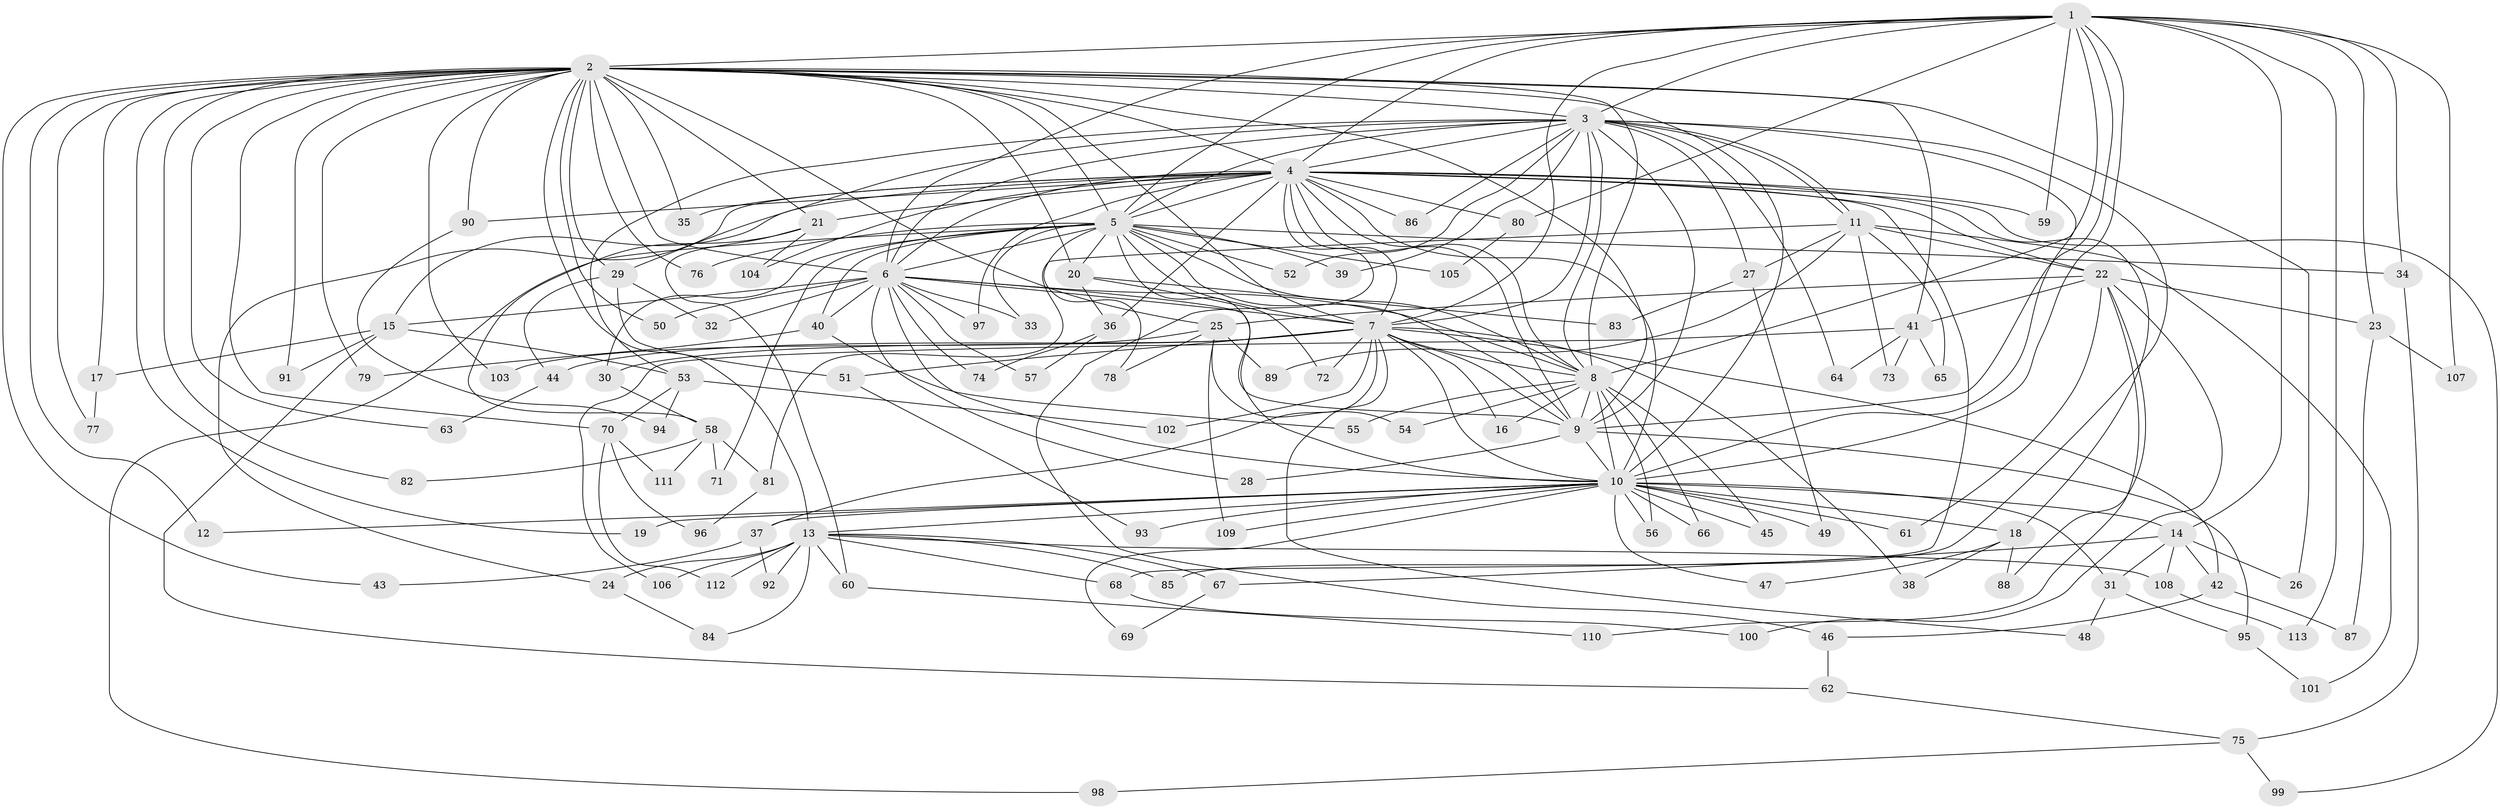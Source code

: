 // coarse degree distribution, {9: 0.014925373134328358, 47: 0.014925373134328358, 11: 0.029850746268656716, 26: 0.014925373134328358, 6: 0.04477611940298507, 2: 0.4925373134328358, 7: 0.014925373134328358, 5: 0.04477611940298507, 4: 0.1044776119402985, 8: 0.014925373134328358, 3: 0.13432835820895522, 1: 0.07462686567164178}
// Generated by graph-tools (version 1.1) at 2025/17/03/04/25 18:17:23]
// undirected, 113 vertices, 251 edges
graph export_dot {
graph [start="1"]
  node [color=gray90,style=filled];
  1;
  2;
  3;
  4;
  5;
  6;
  7;
  8;
  9;
  10;
  11;
  12;
  13;
  14;
  15;
  16;
  17;
  18;
  19;
  20;
  21;
  22;
  23;
  24;
  25;
  26;
  27;
  28;
  29;
  30;
  31;
  32;
  33;
  34;
  35;
  36;
  37;
  38;
  39;
  40;
  41;
  42;
  43;
  44;
  45;
  46;
  47;
  48;
  49;
  50;
  51;
  52;
  53;
  54;
  55;
  56;
  57;
  58;
  59;
  60;
  61;
  62;
  63;
  64;
  65;
  66;
  67;
  68;
  69;
  70;
  71;
  72;
  73;
  74;
  75;
  76;
  77;
  78;
  79;
  80;
  81;
  82;
  83;
  84;
  85;
  86;
  87;
  88;
  89;
  90;
  91;
  92;
  93;
  94;
  95;
  96;
  97;
  98;
  99;
  100;
  101;
  102;
  103;
  104;
  105;
  106;
  107;
  108;
  109;
  110;
  111;
  112;
  113;
  1 -- 2;
  1 -- 3;
  1 -- 4;
  1 -- 5;
  1 -- 6;
  1 -- 7;
  1 -- 8;
  1 -- 9;
  1 -- 10;
  1 -- 14;
  1 -- 23;
  1 -- 34;
  1 -- 59;
  1 -- 80;
  1 -- 107;
  1 -- 113;
  2 -- 3;
  2 -- 4;
  2 -- 5;
  2 -- 6;
  2 -- 7;
  2 -- 8;
  2 -- 9;
  2 -- 10;
  2 -- 12;
  2 -- 13;
  2 -- 17;
  2 -- 19;
  2 -- 20;
  2 -- 21;
  2 -- 25;
  2 -- 26;
  2 -- 29;
  2 -- 35;
  2 -- 41;
  2 -- 43;
  2 -- 50;
  2 -- 63;
  2 -- 70;
  2 -- 76;
  2 -- 77;
  2 -- 79;
  2 -- 82;
  2 -- 90;
  2 -- 91;
  2 -- 103;
  3 -- 4;
  3 -- 5;
  3 -- 6;
  3 -- 7;
  3 -- 8;
  3 -- 9;
  3 -- 10;
  3 -- 11;
  3 -- 11;
  3 -- 27;
  3 -- 29;
  3 -- 39;
  3 -- 52;
  3 -- 53;
  3 -- 64;
  3 -- 85;
  3 -- 86;
  4 -- 5;
  4 -- 6;
  4 -- 7;
  4 -- 8;
  4 -- 9;
  4 -- 10;
  4 -- 15;
  4 -- 18;
  4 -- 21;
  4 -- 22;
  4 -- 24;
  4 -- 35;
  4 -- 36;
  4 -- 46;
  4 -- 59;
  4 -- 68;
  4 -- 80;
  4 -- 86;
  4 -- 90;
  4 -- 97;
  4 -- 99;
  4 -- 104;
  5 -- 6;
  5 -- 7;
  5 -- 8;
  5 -- 9;
  5 -- 10;
  5 -- 20;
  5 -- 30;
  5 -- 33;
  5 -- 34;
  5 -- 39;
  5 -- 40;
  5 -- 52;
  5 -- 71;
  5 -- 76;
  5 -- 78;
  5 -- 98;
  5 -- 105;
  6 -- 7;
  6 -- 8;
  6 -- 9;
  6 -- 10;
  6 -- 15;
  6 -- 28;
  6 -- 32;
  6 -- 33;
  6 -- 40;
  6 -- 50;
  6 -- 57;
  6 -- 74;
  6 -- 97;
  7 -- 8;
  7 -- 9;
  7 -- 10;
  7 -- 16;
  7 -- 30;
  7 -- 37;
  7 -- 38;
  7 -- 42;
  7 -- 44;
  7 -- 48;
  7 -- 51;
  7 -- 72;
  7 -- 102;
  8 -- 9;
  8 -- 10;
  8 -- 16;
  8 -- 45;
  8 -- 54;
  8 -- 55;
  8 -- 56;
  8 -- 66;
  9 -- 10;
  9 -- 28;
  9 -- 95;
  10 -- 12;
  10 -- 13;
  10 -- 14;
  10 -- 18;
  10 -- 19;
  10 -- 31;
  10 -- 37;
  10 -- 45;
  10 -- 47;
  10 -- 49;
  10 -- 56;
  10 -- 61;
  10 -- 66;
  10 -- 69;
  10 -- 93;
  10 -- 109;
  11 -- 22;
  11 -- 27;
  11 -- 65;
  11 -- 73;
  11 -- 81;
  11 -- 89;
  11 -- 101;
  13 -- 24;
  13 -- 60;
  13 -- 67;
  13 -- 68;
  13 -- 84;
  13 -- 85;
  13 -- 92;
  13 -- 106;
  13 -- 108;
  13 -- 112;
  14 -- 26;
  14 -- 31;
  14 -- 42;
  14 -- 67;
  14 -- 108;
  15 -- 17;
  15 -- 53;
  15 -- 62;
  15 -- 91;
  17 -- 77;
  18 -- 38;
  18 -- 47;
  18 -- 88;
  20 -- 36;
  20 -- 72;
  20 -- 83;
  21 -- 58;
  21 -- 60;
  21 -- 104;
  22 -- 23;
  22 -- 25;
  22 -- 41;
  22 -- 61;
  22 -- 88;
  22 -- 100;
  22 -- 110;
  23 -- 87;
  23 -- 107;
  24 -- 84;
  25 -- 54;
  25 -- 78;
  25 -- 89;
  25 -- 103;
  25 -- 109;
  27 -- 49;
  27 -- 83;
  29 -- 32;
  29 -- 44;
  29 -- 51;
  30 -- 58;
  31 -- 48;
  31 -- 95;
  34 -- 75;
  36 -- 57;
  36 -- 74;
  37 -- 43;
  37 -- 92;
  40 -- 55;
  40 -- 79;
  41 -- 64;
  41 -- 65;
  41 -- 73;
  41 -- 106;
  42 -- 46;
  42 -- 87;
  44 -- 63;
  46 -- 62;
  51 -- 93;
  53 -- 70;
  53 -- 94;
  53 -- 102;
  58 -- 71;
  58 -- 81;
  58 -- 82;
  58 -- 111;
  60 -- 110;
  62 -- 75;
  67 -- 69;
  68 -- 100;
  70 -- 96;
  70 -- 111;
  70 -- 112;
  75 -- 98;
  75 -- 99;
  80 -- 105;
  81 -- 96;
  90 -- 94;
  95 -- 101;
  108 -- 113;
}
